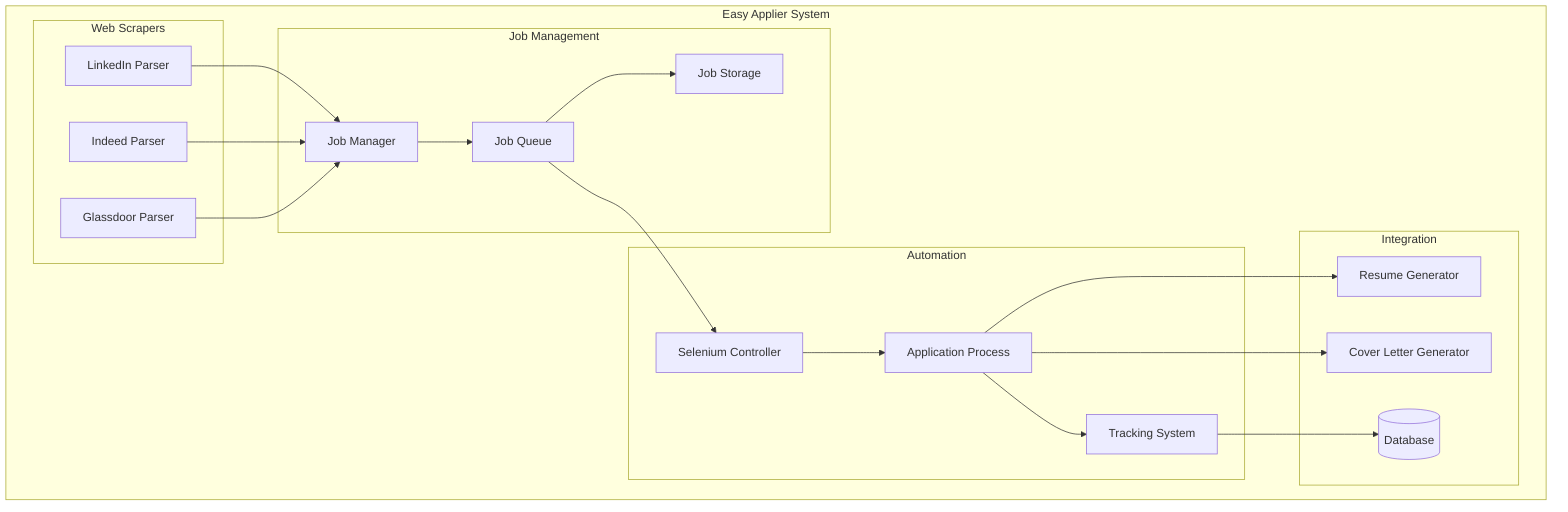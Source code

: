 graph TB
    subgraph Easy Applier System
        subgraph Web Scrapers
            LP[LinkedIn Parser]
            IP[Indeed Parser]
            GP[Glassdoor Parser]
        end

        subgraph Job Management
            JM[Job Manager]
            JQ[Job Queue]
            JS[Job Storage]
        end

        subgraph Automation
            SE[Selenium Controller]
            AP[Application Process]
            TR[Tracking System]
        end

        subgraph Integration
            RG[Resume Generator]
            CL[Cover Letter Generator]
            DB[(Database)]
        end
    end

    %% Scraper connections
    LP & IP & GP --> JM
    JM --> JQ
    JQ --> JS

    %% Automation flow
    JQ --> SE
    SE --> AP
    AP --> TR
    
    %% Integration
    AP --> RG
    AP --> CL
    TR --> DB